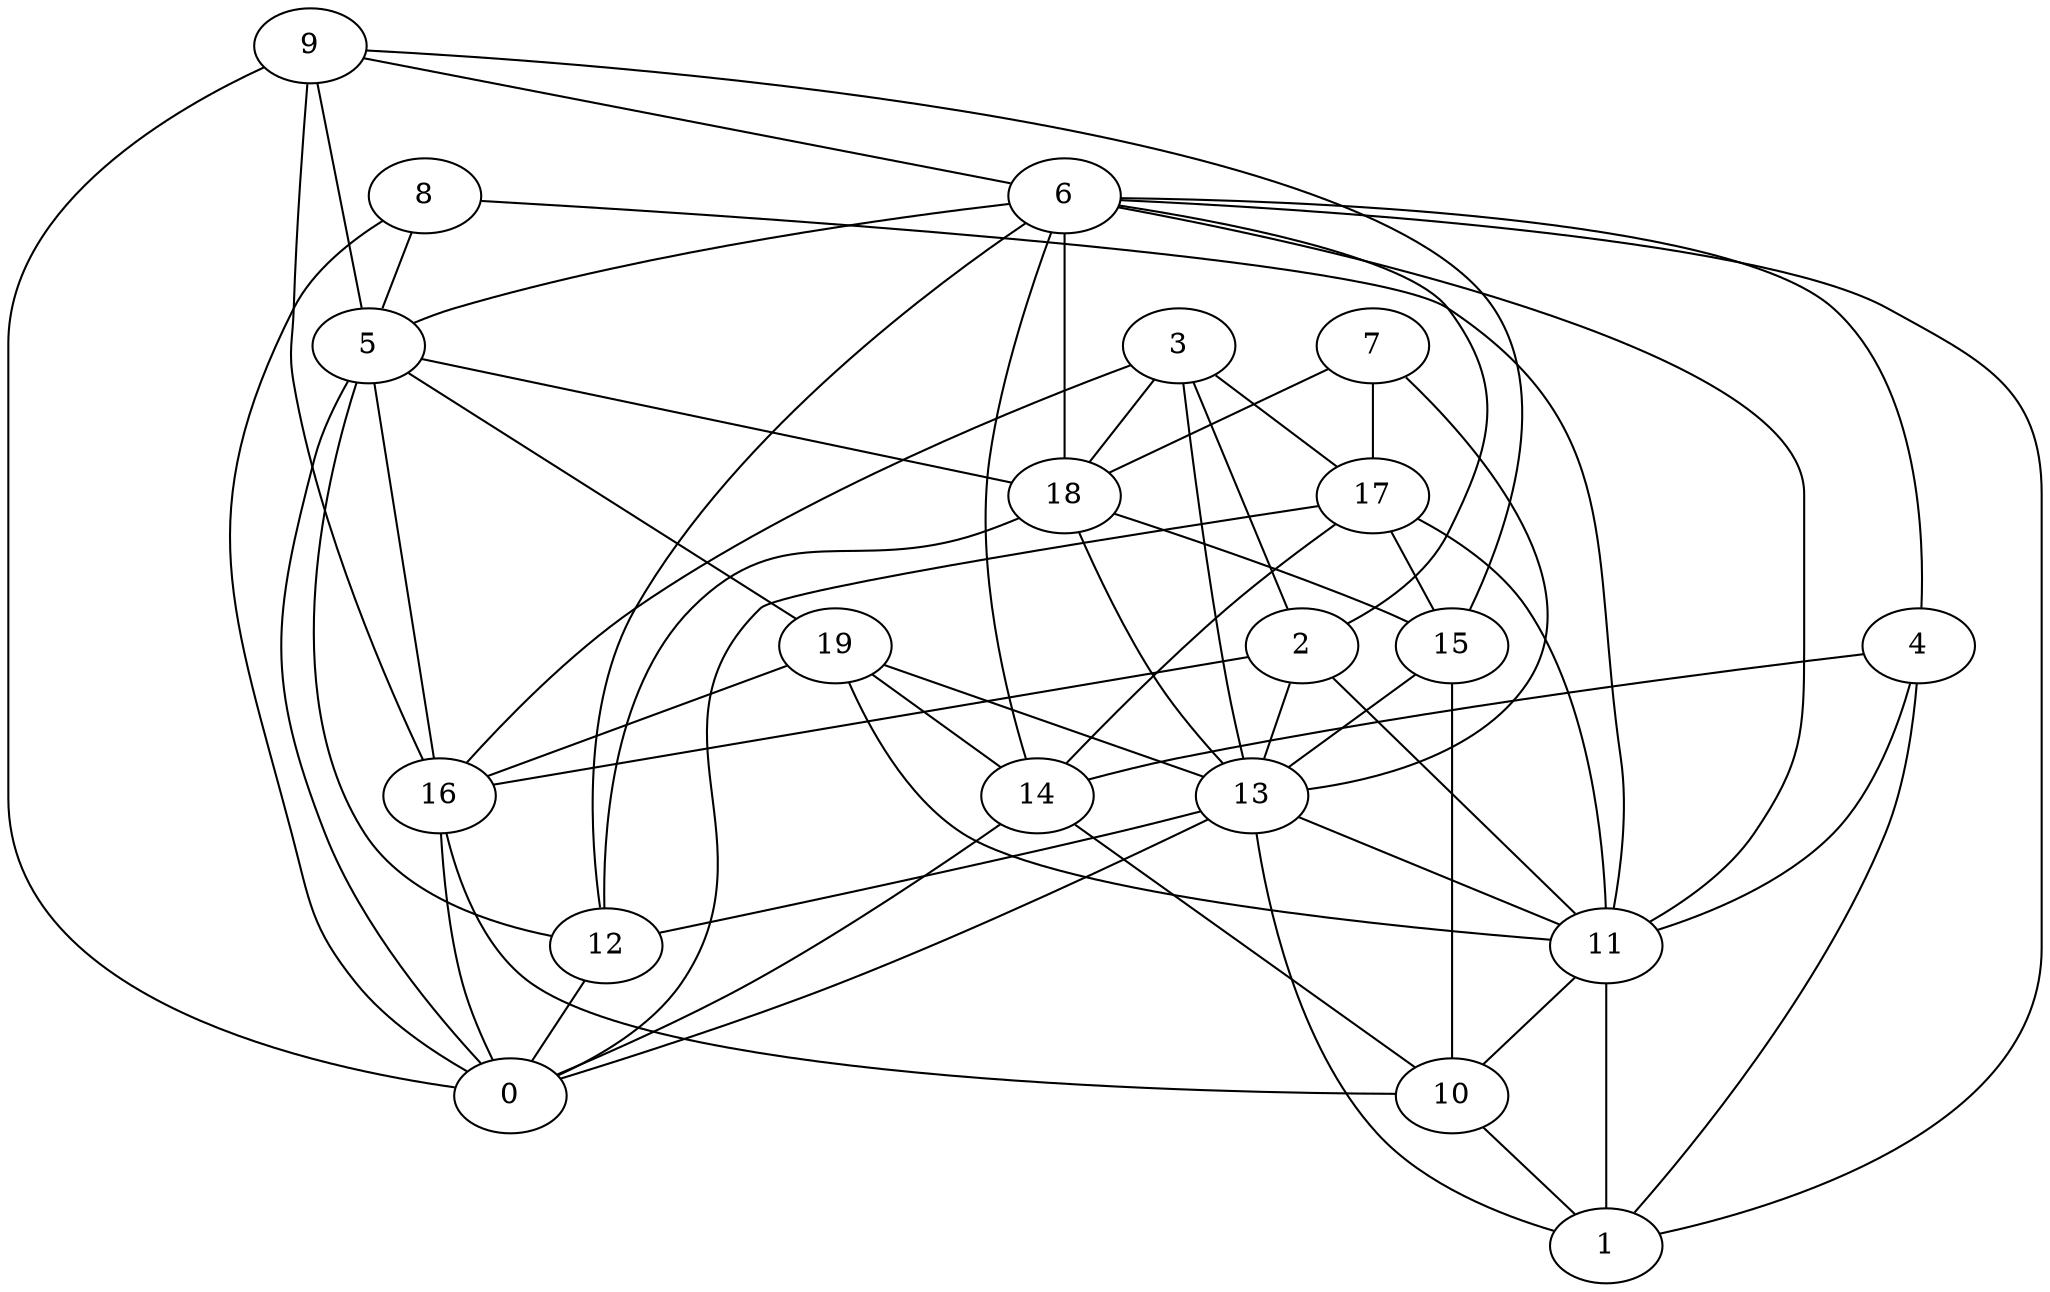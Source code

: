 digraph GG_graph {

subgraph G_graph {
edge [color = black]
"10" -> "1" [dir = none]
"12" -> "0" [dir = none]
"7" -> "17" [dir = none]
"7" -> "13" [dir = none]
"7" -> "18" [dir = none]
"17" -> "14" [dir = none]
"17" -> "15" [dir = none]
"17" -> "0" [dir = none]
"17" -> "11" [dir = none]
"4" -> "1" [dir = none]
"4" -> "11" [dir = none]
"4" -> "14" [dir = none]
"14" -> "10" [dir = none]
"14" -> "0" [dir = none]
"8" -> "11" [dir = none]
"8" -> "0" [dir = none]
"8" -> "5" [dir = none]
"5" -> "12" [dir = none]
"5" -> "16" [dir = none]
"5" -> "19" [dir = none]
"5" -> "18" [dir = none]
"5" -> "0" [dir = none]
"16" -> "10" [dir = none]
"3" -> "18" [dir = none]
"3" -> "17" [dir = none]
"3" -> "13" [dir = none]
"3" -> "16" [dir = none]
"3" -> "2" [dir = none]
"6" -> "11" [dir = none]
"6" -> "12" [dir = none]
"6" -> "14" [dir = none]
"6" -> "2" [dir = none]
"6" -> "5" [dir = none]
"6" -> "18" [dir = none]
"6" -> "1" [dir = none]
"6" -> "4" [dir = none]
"19" -> "16" [dir = none]
"19" -> "11" [dir = none]
"19" -> "13" [dir = none]
"19" -> "14" [dir = none]
"2" -> "11" [dir = none]
"2" -> "16" [dir = none]
"2" -> "13" [dir = none]
"15" -> "13" [dir = none]
"15" -> "10" [dir = none]
"13" -> "1" [dir = none]
"13" -> "12" [dir = none]
"13" -> "0" [dir = none]
"13" -> "11" [dir = none]
"18" -> "13" [dir = none]
"18" -> "12" [dir = none]
"18" -> "15" [dir = none]
"11" -> "1" [dir = none]
"11" -> "10" [dir = none]
"9" -> "16" [dir = none]
"9" -> "0" [dir = none]
"9" -> "6" [dir = none]
"9" -> "15" [dir = none]
"16" -> "0" [dir = none]
"9" -> "5" [dir = none]
}

}
